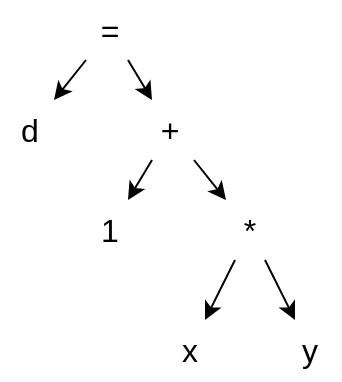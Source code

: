 <?xml version="1.0" encoding="UTF-8"?>
<mxfile version="15.8.9" type="google"><diagram id="-UK28mqGMtvThzV_xgsl" name="Page-1"><mxGraphModel dx="460" dy="779" grid="1" gridSize="10" guides="1" tooltips="1" connect="1" arrows="1" fold="1" page="1" pageScale="1" pageWidth="850" pageHeight="1100" math="0" shadow="0"><root><mxCell id="0"/><mxCell id="1" parent="0"/><mxCell id="iB3GSLsbFZeiT4MlimVr-24" value="=" style="text;html=1;strokeColor=none;fillColor=none;align=center;verticalAlign=middle;whiteSpace=wrap;rounded=0;fontSize=16;fontStyle=0" vertex="1" parent="1"><mxGeometry x="110" y="40" width="30" height="30" as="geometry"/></mxCell><mxCell id="iB3GSLsbFZeiT4MlimVr-25" value="d" style="text;html=1;strokeColor=none;fillColor=none;align=center;verticalAlign=middle;whiteSpace=wrap;rounded=0;fontSize=16;" vertex="1" parent="1"><mxGeometry x="70" y="90" width="30" height="30" as="geometry"/></mxCell><mxCell id="iB3GSLsbFZeiT4MlimVr-26" value="+" style="text;html=1;strokeColor=none;fillColor=none;align=center;verticalAlign=middle;whiteSpace=wrap;rounded=0;fontSize=16;" vertex="1" parent="1"><mxGeometry x="140" y="90" width="30" height="30" as="geometry"/></mxCell><mxCell id="iB3GSLsbFZeiT4MlimVr-27" value="1" style="text;html=1;strokeColor=none;fillColor=none;align=center;verticalAlign=middle;whiteSpace=wrap;rounded=0;fontSize=16;" vertex="1" parent="1"><mxGeometry x="110" y="140" width="30" height="30" as="geometry"/></mxCell><mxCell id="iB3GSLsbFZeiT4MlimVr-28" value="*" style="text;html=1;strokeColor=none;fillColor=none;align=center;verticalAlign=middle;whiteSpace=wrap;rounded=0;fontSize=16;" vertex="1" parent="1"><mxGeometry x="180" y="140" width="30" height="30" as="geometry"/></mxCell><mxCell id="iB3GSLsbFZeiT4MlimVr-29" value="x" style="text;html=1;strokeColor=none;fillColor=none;align=center;verticalAlign=middle;whiteSpace=wrap;rounded=0;fontSize=16;" vertex="1" parent="1"><mxGeometry x="150" y="200" width="30" height="30" as="geometry"/></mxCell><mxCell id="iB3GSLsbFZeiT4MlimVr-30" value="y" style="text;html=1;strokeColor=none;fillColor=none;align=center;verticalAlign=middle;whiteSpace=wrap;rounded=0;fontSize=16;" vertex="1" parent="1"><mxGeometry x="210" y="200" width="30" height="30" as="geometry"/></mxCell><mxCell id="iB3GSLsbFZeiT4MlimVr-31" value="" style="endArrow=classic;html=1;rounded=0;strokeColor=default;" edge="1" parent="1" source="iB3GSLsbFZeiT4MlimVr-24" target="iB3GSLsbFZeiT4MlimVr-25"><mxGeometry width="50" height="50" relative="1" as="geometry"><mxPoint x="190" y="360" as="sourcePoint"/><mxPoint x="240" y="310" as="targetPoint"/></mxGeometry></mxCell><mxCell id="iB3GSLsbFZeiT4MlimVr-32" value="" style="endArrow=classic;html=1;rounded=0;strokeColor=default;" edge="1" parent="1" source="iB3GSLsbFZeiT4MlimVr-24" target="iB3GSLsbFZeiT4MlimVr-26"><mxGeometry width="50" height="50" relative="1" as="geometry"><mxPoint x="123" y="80" as="sourcePoint"/><mxPoint x="107" y="100" as="targetPoint"/></mxGeometry></mxCell><mxCell id="iB3GSLsbFZeiT4MlimVr-33" value="" style="endArrow=classic;html=1;rounded=0;strokeColor=default;" edge="1" parent="1" source="iB3GSLsbFZeiT4MlimVr-26" target="iB3GSLsbFZeiT4MlimVr-27"><mxGeometry width="50" height="50" relative="1" as="geometry"><mxPoint x="133" y="90" as="sourcePoint"/><mxPoint x="117" y="110" as="targetPoint"/></mxGeometry></mxCell><mxCell id="iB3GSLsbFZeiT4MlimVr-34" value="" style="endArrow=classic;html=1;rounded=0;strokeColor=default;" edge="1" parent="1" source="iB3GSLsbFZeiT4MlimVr-26" target="iB3GSLsbFZeiT4MlimVr-28"><mxGeometry width="50" height="50" relative="1" as="geometry"><mxPoint x="143" y="100" as="sourcePoint"/><mxPoint x="127" y="120" as="targetPoint"/></mxGeometry></mxCell><mxCell id="iB3GSLsbFZeiT4MlimVr-35" value="" style="endArrow=classic;html=1;rounded=0;strokeColor=default;" edge="1" parent="1" source="iB3GSLsbFZeiT4MlimVr-28" target="iB3GSLsbFZeiT4MlimVr-29"><mxGeometry width="50" height="50" relative="1" as="geometry"><mxPoint x="153" y="110" as="sourcePoint"/><mxPoint x="137" y="130" as="targetPoint"/></mxGeometry></mxCell><mxCell id="iB3GSLsbFZeiT4MlimVr-36" value="" style="endArrow=classic;html=1;rounded=0;strokeColor=default;" edge="1" parent="1" source="iB3GSLsbFZeiT4MlimVr-28" target="iB3GSLsbFZeiT4MlimVr-30"><mxGeometry width="50" height="50" relative="1" as="geometry"><mxPoint x="163" y="120" as="sourcePoint"/><mxPoint x="147" y="140" as="targetPoint"/></mxGeometry></mxCell></root></mxGraphModel></diagram></mxfile>